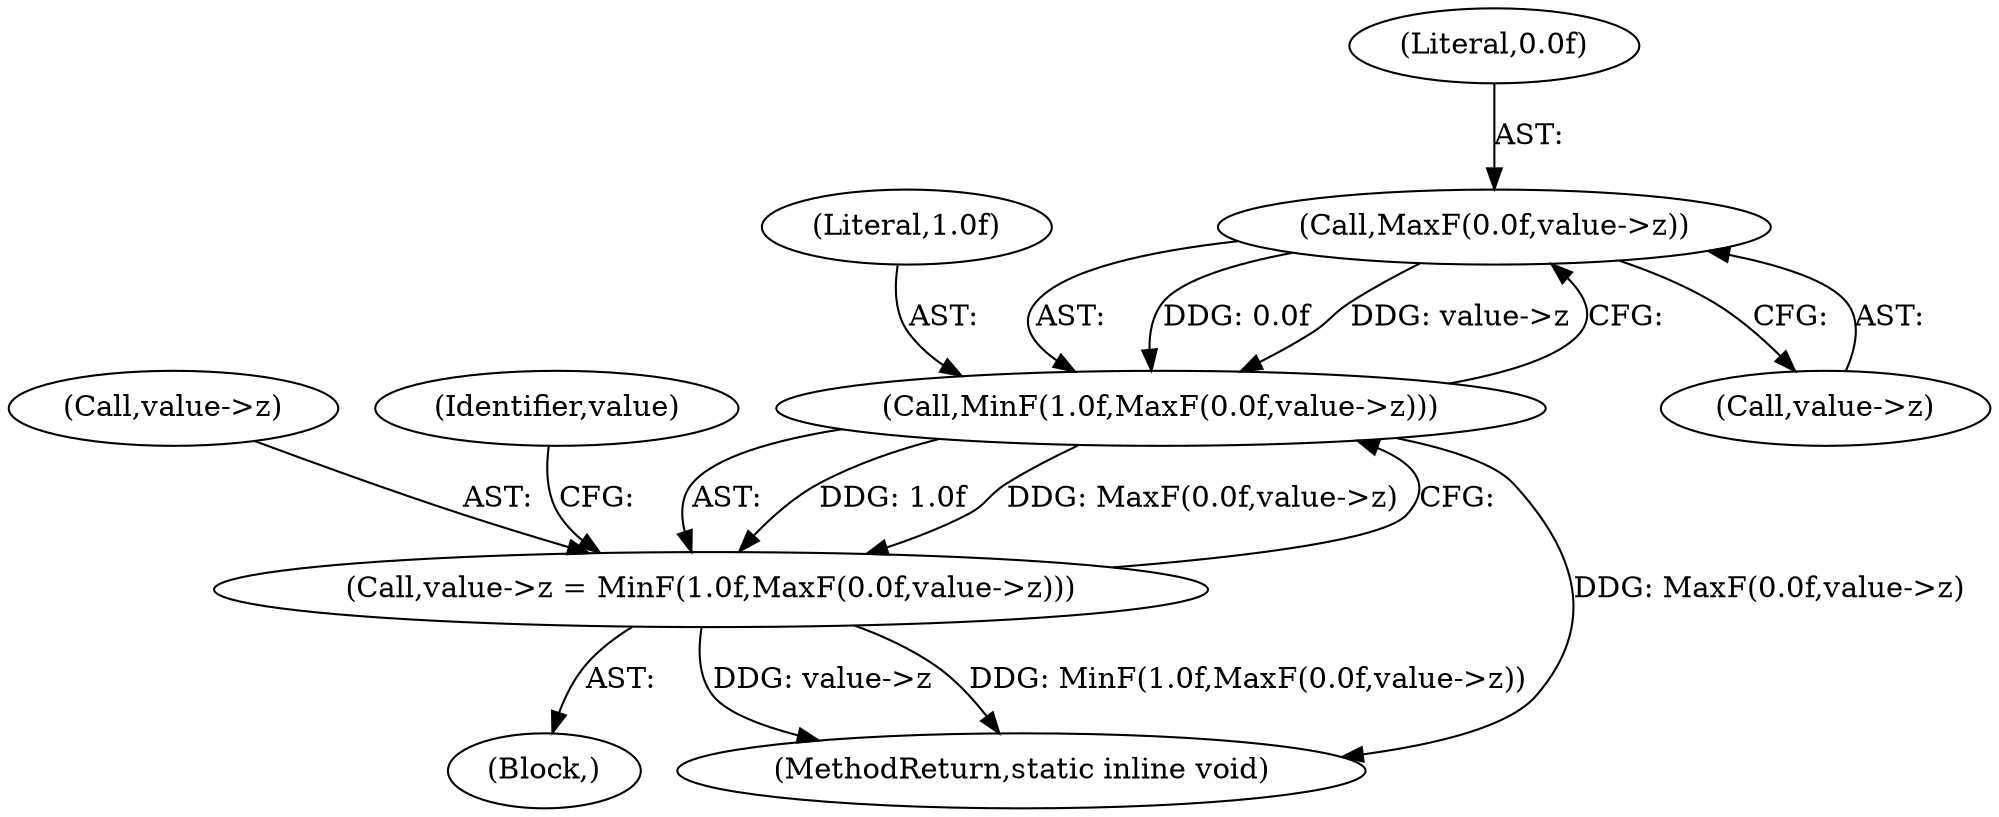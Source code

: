 digraph "1_ImageMagick_d7325bac173492b358417a0ad49fabad44447d52_7@pointer" {
"1000131" [label="(Call,MaxF(0.0f,value->z))"];
"1000129" [label="(Call,MinF(1.0f,MaxF(0.0f,value->z)))"];
"1000125" [label="(Call,value->z = MinF(1.0f,MaxF(0.0f,value->z)))"];
"1000129" [label="(Call,MinF(1.0f,MaxF(0.0f,value->z)))"];
"1000126" [label="(Call,value->z)"];
"1000133" [label="(Call,value->z)"];
"1000131" [label="(Call,MaxF(0.0f,value->z))"];
"1000130" [label="(Literal,1.0f)"];
"1000138" [label="(Identifier,value)"];
"1000125" [label="(Call,value->z = MinF(1.0f,MaxF(0.0f,value->z)))"];
"1000132" [label="(Literal,0.0f)"];
"1000102" [label="(Block,)"];
"1000147" [label="(MethodReturn,static inline void)"];
"1000131" -> "1000129"  [label="AST: "];
"1000131" -> "1000133"  [label="CFG: "];
"1000132" -> "1000131"  [label="AST: "];
"1000133" -> "1000131"  [label="AST: "];
"1000129" -> "1000131"  [label="CFG: "];
"1000131" -> "1000129"  [label="DDG: 0.0f"];
"1000131" -> "1000129"  [label="DDG: value->z"];
"1000129" -> "1000125"  [label="AST: "];
"1000130" -> "1000129"  [label="AST: "];
"1000125" -> "1000129"  [label="CFG: "];
"1000129" -> "1000147"  [label="DDG: MaxF(0.0f,value->z)"];
"1000129" -> "1000125"  [label="DDG: 1.0f"];
"1000129" -> "1000125"  [label="DDG: MaxF(0.0f,value->z)"];
"1000125" -> "1000102"  [label="AST: "];
"1000126" -> "1000125"  [label="AST: "];
"1000138" -> "1000125"  [label="CFG: "];
"1000125" -> "1000147"  [label="DDG: value->z"];
"1000125" -> "1000147"  [label="DDG: MinF(1.0f,MaxF(0.0f,value->z))"];
}
